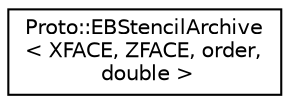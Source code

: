 digraph "Graphical Class Hierarchy"
{
  edge [fontname="Helvetica",fontsize="10",labelfontname="Helvetica",labelfontsize="10"];
  node [fontname="Helvetica",fontsize="10",shape=record];
  rankdir="LR";
  Node0 [label="Proto::EBStencilArchive\l\< XFACE, ZFACE, order,\l double \>",height=0.2,width=0.4,color="black", fillcolor="white", style="filled",URL="$classProto_1_1EBStencilArchive_3_01XFACE_00_01ZFACE_00_01order_00_01double_01_4.html"];
}
